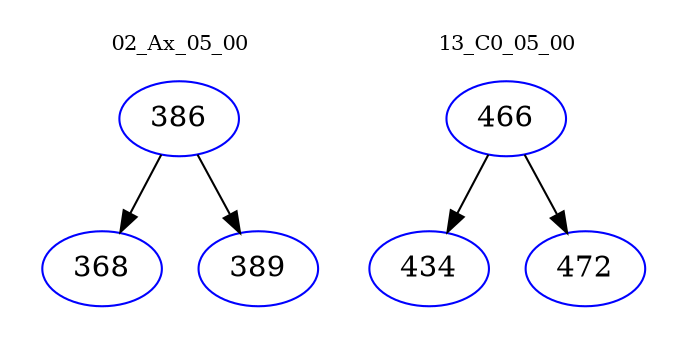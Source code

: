 digraph{
subgraph cluster_0 {
color = white
label = "02_Ax_05_00";
fontsize=10;
T0_386 [label="386", color="blue"]
T0_386 -> T0_368 [color="black"]
T0_368 [label="368", color="blue"]
T0_386 -> T0_389 [color="black"]
T0_389 [label="389", color="blue"]
}
subgraph cluster_1 {
color = white
label = "13_C0_05_00";
fontsize=10;
T1_466 [label="466", color="blue"]
T1_466 -> T1_434 [color="black"]
T1_434 [label="434", color="blue"]
T1_466 -> T1_472 [color="black"]
T1_472 [label="472", color="blue"]
}
}
